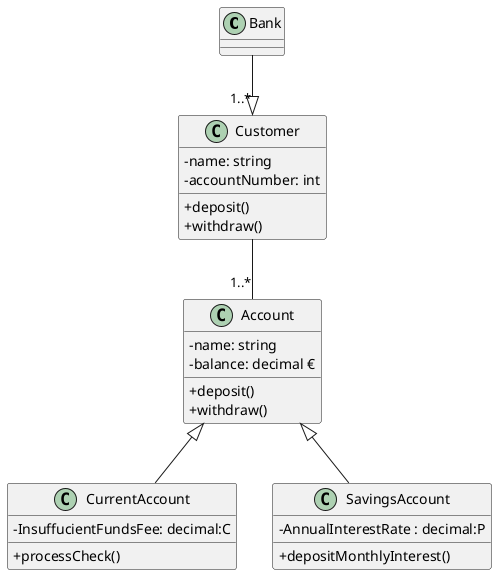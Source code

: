 @startuml classDiagram{
    skinparam classAttributeIconSize 0

    class Bank {

    }

    class Account{
        -name: string
        -balance: decimal €

        +deposit()
        +withdraw()
    }

    class CurrentAccount{
        -InsuffucientFundsFee: decimal:C
        +processCheck()
    }

    class SavingsAccount{
        -AnnualInterestRate : decimal:P
        +depositMonthlyInterest()
    }

    class Customer{
        -name: string
        -accountNumber: int
        +deposit()
        +withdraw()
    }

    Bank --|>"1..*" Customer
    Account <|-- CurrentAccount
    Account <|-- SavingsAccount
    Customer --"1..*" Account

}